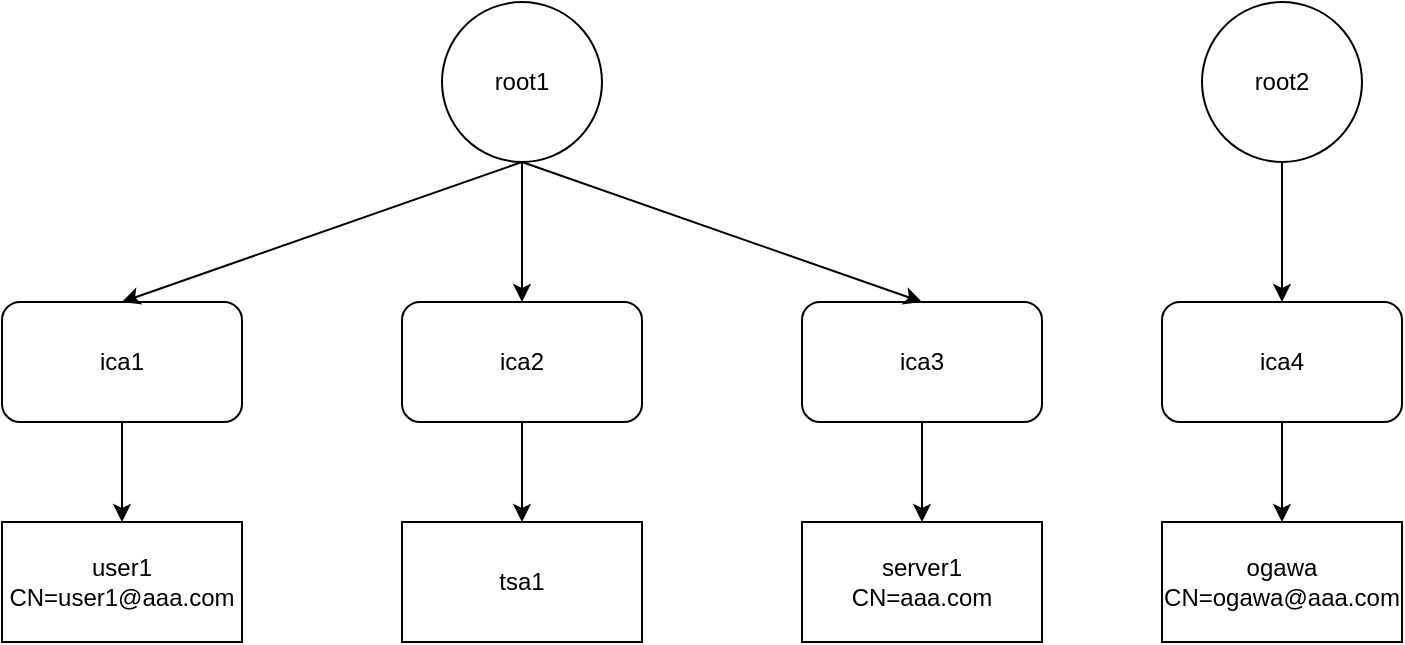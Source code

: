 <mxfile version="15.8.2" type="github">
  <diagram id="sFPygUlBx81C17Gl0hfd" name="Page-1">
    <mxGraphModel dx="886" dy="544" grid="1" gridSize="10" guides="1" tooltips="1" connect="1" arrows="1" fold="1" page="1" pageScale="1" pageWidth="827" pageHeight="1169" math="0" shadow="0">
      <root>
        <mxCell id="0" />
        <mxCell id="1" parent="0" />
        <mxCell id="tb7ZbA7L-RSfZqbA1hT1-1" value="root1" style="ellipse;whiteSpace=wrap;html=1;aspect=fixed;" parent="1" vertex="1">
          <mxGeometry x="240" y="50" width="80" height="80" as="geometry" />
        </mxCell>
        <mxCell id="tb7ZbA7L-RSfZqbA1hT1-2" value="ica1" style="rounded=1;whiteSpace=wrap;html=1;" parent="1" vertex="1">
          <mxGeometry x="20" y="200" width="120" height="60" as="geometry" />
        </mxCell>
        <mxCell id="tb7ZbA7L-RSfZqbA1hT1-3" value="ica2" style="rounded=1;whiteSpace=wrap;html=1;" parent="1" vertex="1">
          <mxGeometry x="220" y="200" width="120" height="60" as="geometry" />
        </mxCell>
        <mxCell id="tb7ZbA7L-RSfZqbA1hT1-4" value="ica3" style="rounded=1;whiteSpace=wrap;html=1;" parent="1" vertex="1">
          <mxGeometry x="420" y="200" width="120" height="60" as="geometry" />
        </mxCell>
        <mxCell id="tb7ZbA7L-RSfZqbA1hT1-5" value="user1&lt;br&gt;CN=user1@aaa.com" style="rounded=0;whiteSpace=wrap;html=1;" parent="1" vertex="1">
          <mxGeometry x="20" y="310" width="120" height="60" as="geometry" />
        </mxCell>
        <mxCell id="tb7ZbA7L-RSfZqbA1hT1-6" value="tsa1" style="rounded=0;whiteSpace=wrap;html=1;" parent="1" vertex="1">
          <mxGeometry x="220" y="310" width="120" height="60" as="geometry" />
        </mxCell>
        <mxCell id="tb7ZbA7L-RSfZqbA1hT1-7" value="server1&lt;br&gt;CN=aaa.com" style="rounded=0;whiteSpace=wrap;html=1;" parent="1" vertex="1">
          <mxGeometry x="420" y="310" width="120" height="60" as="geometry" />
        </mxCell>
        <mxCell id="tb7ZbA7L-RSfZqbA1hT1-8" value="" style="endArrow=classic;html=1;rounded=0;exitX=0.5;exitY=1;exitDx=0;exitDy=0;entryX=0.5;entryY=0;entryDx=0;entryDy=0;" parent="1" source="tb7ZbA7L-RSfZqbA1hT1-1" target="tb7ZbA7L-RSfZqbA1hT1-2" edge="1">
          <mxGeometry width="50" height="50" relative="1" as="geometry">
            <mxPoint x="270" y="300" as="sourcePoint" />
            <mxPoint x="320" y="250" as="targetPoint" />
          </mxGeometry>
        </mxCell>
        <mxCell id="tb7ZbA7L-RSfZqbA1hT1-9" value="" style="endArrow=classic;html=1;rounded=0;exitX=0.5;exitY=1;exitDx=0;exitDy=0;entryX=0.5;entryY=0;entryDx=0;entryDy=0;" parent="1" source="tb7ZbA7L-RSfZqbA1hT1-1" target="tb7ZbA7L-RSfZqbA1hT1-3" edge="1">
          <mxGeometry width="50" height="50" relative="1" as="geometry">
            <mxPoint x="280" y="140" as="sourcePoint" />
            <mxPoint x="320" y="250" as="targetPoint" />
          </mxGeometry>
        </mxCell>
        <mxCell id="tb7ZbA7L-RSfZqbA1hT1-10" value="" style="endArrow=classic;html=1;rounded=0;exitX=0.5;exitY=1;exitDx=0;exitDy=0;entryX=0.5;entryY=0;entryDx=0;entryDy=0;" parent="1" source="tb7ZbA7L-RSfZqbA1hT1-1" target="tb7ZbA7L-RSfZqbA1hT1-4" edge="1">
          <mxGeometry width="50" height="50" relative="1" as="geometry">
            <mxPoint x="270" y="300" as="sourcePoint" />
            <mxPoint x="320" y="250" as="targetPoint" />
          </mxGeometry>
        </mxCell>
        <mxCell id="tb7ZbA7L-RSfZqbA1hT1-11" value="" style="endArrow=classic;html=1;rounded=0;exitX=0.5;exitY=1;exitDx=0;exitDy=0;entryX=0.5;entryY=0;entryDx=0;entryDy=0;" parent="1" source="tb7ZbA7L-RSfZqbA1hT1-2" target="tb7ZbA7L-RSfZqbA1hT1-5" edge="1">
          <mxGeometry width="50" height="50" relative="1" as="geometry">
            <mxPoint x="270" y="300" as="sourcePoint" />
            <mxPoint x="170" y="300" as="targetPoint" />
          </mxGeometry>
        </mxCell>
        <mxCell id="tb7ZbA7L-RSfZqbA1hT1-13" value="" style="endArrow=classic;html=1;rounded=0;exitX=0.5;exitY=1;exitDx=0;exitDy=0;entryX=0.5;entryY=0;entryDx=0;entryDy=0;" parent="1" source="tb7ZbA7L-RSfZqbA1hT1-3" target="tb7ZbA7L-RSfZqbA1hT1-6" edge="1">
          <mxGeometry width="50" height="50" relative="1" as="geometry">
            <mxPoint x="270" y="300" as="sourcePoint" />
            <mxPoint x="320" y="250" as="targetPoint" />
          </mxGeometry>
        </mxCell>
        <mxCell id="tb7ZbA7L-RSfZqbA1hT1-14" value="" style="endArrow=classic;html=1;rounded=0;exitX=0.5;exitY=1;exitDx=0;exitDy=0;entryX=0.5;entryY=0;entryDx=0;entryDy=0;" parent="1" source="tb7ZbA7L-RSfZqbA1hT1-4" target="tb7ZbA7L-RSfZqbA1hT1-7" edge="1">
          <mxGeometry width="50" height="50" relative="1" as="geometry">
            <mxPoint x="270" y="300" as="sourcePoint" />
            <mxPoint x="320" y="250" as="targetPoint" />
          </mxGeometry>
        </mxCell>
        <mxCell id="WY9e49K9qesP6-8FHe6_-1" value="root2" style="ellipse;whiteSpace=wrap;html=1;aspect=fixed;" vertex="1" parent="1">
          <mxGeometry x="620" y="50" width="80" height="80" as="geometry" />
        </mxCell>
        <mxCell id="WY9e49K9qesP6-8FHe6_-2" value="ica4" style="rounded=1;whiteSpace=wrap;html=1;" vertex="1" parent="1">
          <mxGeometry x="600" y="200" width="120" height="60" as="geometry" />
        </mxCell>
        <mxCell id="WY9e49K9qesP6-8FHe6_-3" value="ogawa&lt;br&gt;CN=ogawa@aaa.com" style="rounded=0;whiteSpace=wrap;html=1;" vertex="1" parent="1">
          <mxGeometry x="600" y="310" width="120" height="60" as="geometry" />
        </mxCell>
        <mxCell id="WY9e49K9qesP6-8FHe6_-4" value="" style="endArrow=classic;html=1;rounded=0;exitX=0.5;exitY=1;exitDx=0;exitDy=0;entryX=0.5;entryY=0;entryDx=0;entryDy=0;" edge="1" parent="1" source="WY9e49K9qesP6-8FHe6_-1" target="WY9e49K9qesP6-8FHe6_-2">
          <mxGeometry width="50" height="50" relative="1" as="geometry">
            <mxPoint x="660" y="140" as="sourcePoint" />
            <mxPoint x="700" y="250" as="targetPoint" />
          </mxGeometry>
        </mxCell>
        <mxCell id="WY9e49K9qesP6-8FHe6_-5" value="" style="endArrow=classic;html=1;rounded=0;exitX=0.5;exitY=1;exitDx=0;exitDy=0;entryX=0.5;entryY=0;entryDx=0;entryDy=0;" edge="1" parent="1" source="WY9e49K9qesP6-8FHe6_-2" target="WY9e49K9qesP6-8FHe6_-3">
          <mxGeometry width="50" height="50" relative="1" as="geometry">
            <mxPoint x="650" y="300" as="sourcePoint" />
            <mxPoint x="700" y="250" as="targetPoint" />
          </mxGeometry>
        </mxCell>
      </root>
    </mxGraphModel>
  </diagram>
</mxfile>
